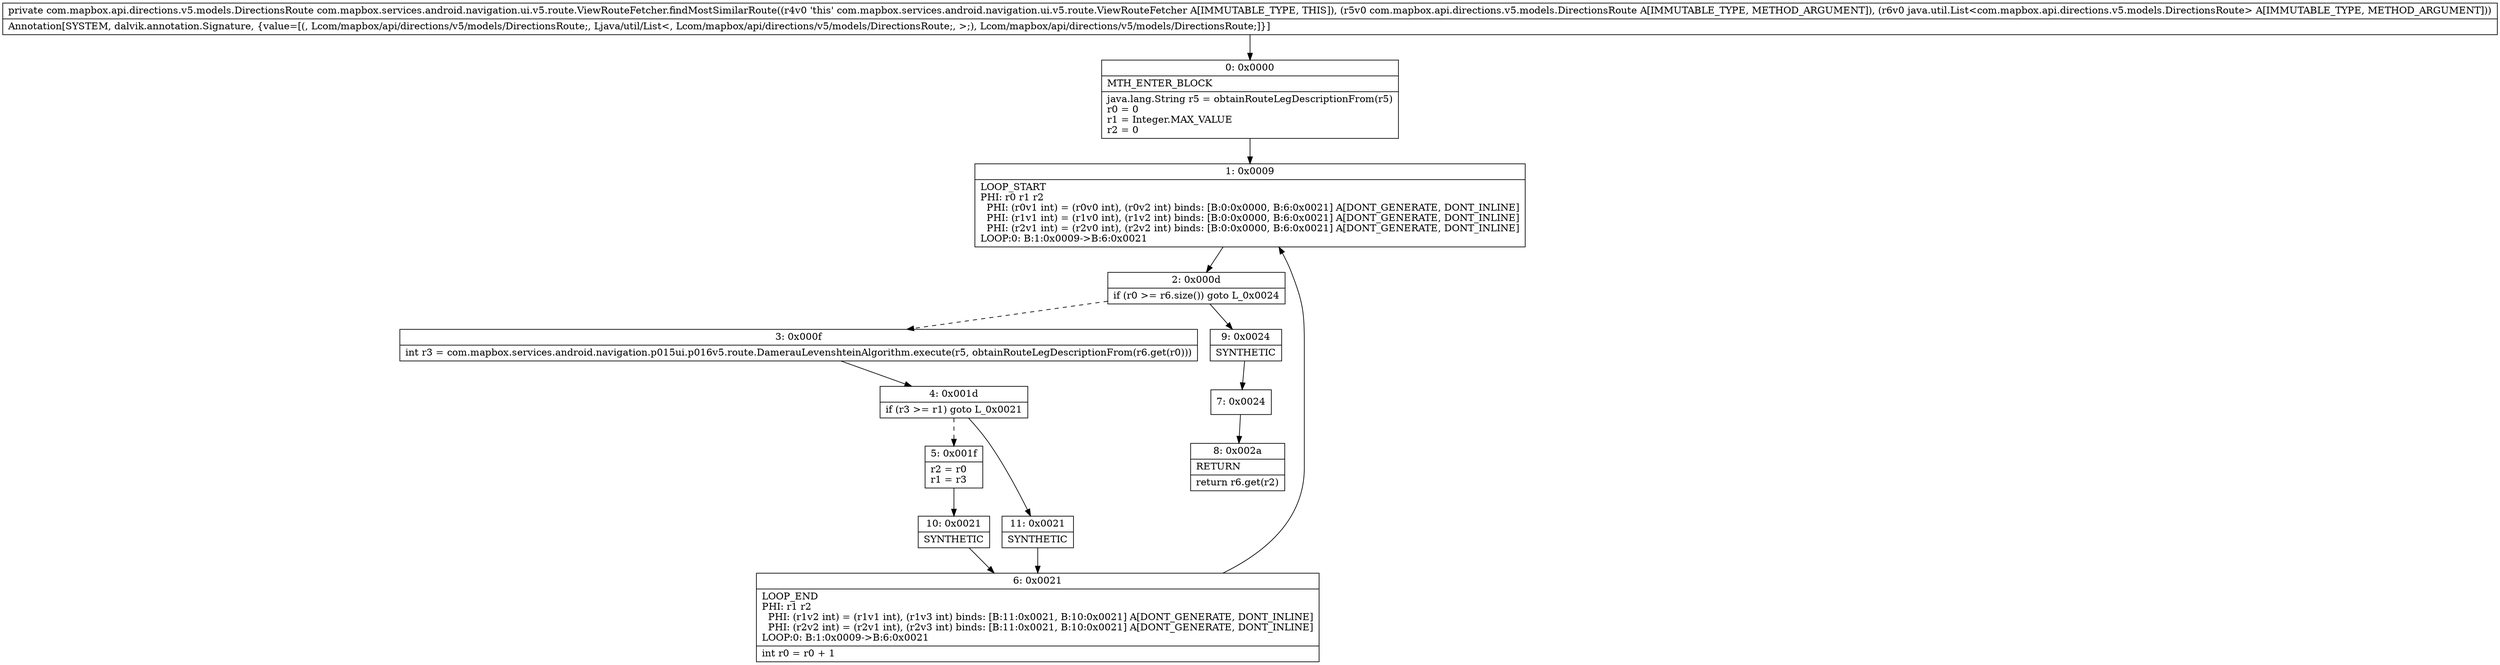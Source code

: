digraph "CFG forcom.mapbox.services.android.navigation.ui.v5.route.ViewRouteFetcher.findMostSimilarRoute(Lcom\/mapbox\/api\/directions\/v5\/models\/DirectionsRoute;Ljava\/util\/List;)Lcom\/mapbox\/api\/directions\/v5\/models\/DirectionsRoute;" {
Node_0 [shape=record,label="{0\:\ 0x0000|MTH_ENTER_BLOCK\l|java.lang.String r5 = obtainRouteLegDescriptionFrom(r5)\lr0 = 0\lr1 = Integer.MAX_VALUE\lr2 = 0\l}"];
Node_1 [shape=record,label="{1\:\ 0x0009|LOOP_START\lPHI: r0 r1 r2 \l  PHI: (r0v1 int) = (r0v0 int), (r0v2 int) binds: [B:0:0x0000, B:6:0x0021] A[DONT_GENERATE, DONT_INLINE]\l  PHI: (r1v1 int) = (r1v0 int), (r1v2 int) binds: [B:0:0x0000, B:6:0x0021] A[DONT_GENERATE, DONT_INLINE]\l  PHI: (r2v1 int) = (r2v0 int), (r2v2 int) binds: [B:0:0x0000, B:6:0x0021] A[DONT_GENERATE, DONT_INLINE]\lLOOP:0: B:1:0x0009\-\>B:6:0x0021\l}"];
Node_2 [shape=record,label="{2\:\ 0x000d|if (r0 \>= r6.size()) goto L_0x0024\l}"];
Node_3 [shape=record,label="{3\:\ 0x000f|int r3 = com.mapbox.services.android.navigation.p015ui.p016v5.route.DamerauLevenshteinAlgorithm.execute(r5, obtainRouteLegDescriptionFrom(r6.get(r0)))\l}"];
Node_4 [shape=record,label="{4\:\ 0x001d|if (r3 \>= r1) goto L_0x0021\l}"];
Node_5 [shape=record,label="{5\:\ 0x001f|r2 = r0\lr1 = r3\l}"];
Node_6 [shape=record,label="{6\:\ 0x0021|LOOP_END\lPHI: r1 r2 \l  PHI: (r1v2 int) = (r1v1 int), (r1v3 int) binds: [B:11:0x0021, B:10:0x0021] A[DONT_GENERATE, DONT_INLINE]\l  PHI: (r2v2 int) = (r2v1 int), (r2v3 int) binds: [B:11:0x0021, B:10:0x0021] A[DONT_GENERATE, DONT_INLINE]\lLOOP:0: B:1:0x0009\-\>B:6:0x0021\l|int r0 = r0 + 1\l}"];
Node_7 [shape=record,label="{7\:\ 0x0024}"];
Node_8 [shape=record,label="{8\:\ 0x002a|RETURN\l|return r6.get(r2)\l}"];
Node_9 [shape=record,label="{9\:\ 0x0024|SYNTHETIC\l}"];
Node_10 [shape=record,label="{10\:\ 0x0021|SYNTHETIC\l}"];
Node_11 [shape=record,label="{11\:\ 0x0021|SYNTHETIC\l}"];
MethodNode[shape=record,label="{private com.mapbox.api.directions.v5.models.DirectionsRoute com.mapbox.services.android.navigation.ui.v5.route.ViewRouteFetcher.findMostSimilarRoute((r4v0 'this' com.mapbox.services.android.navigation.ui.v5.route.ViewRouteFetcher A[IMMUTABLE_TYPE, THIS]), (r5v0 com.mapbox.api.directions.v5.models.DirectionsRoute A[IMMUTABLE_TYPE, METHOD_ARGUMENT]), (r6v0 java.util.List\<com.mapbox.api.directions.v5.models.DirectionsRoute\> A[IMMUTABLE_TYPE, METHOD_ARGUMENT]))  | Annotation[SYSTEM, dalvik.annotation.Signature, \{value=[(, Lcom\/mapbox\/api\/directions\/v5\/models\/DirectionsRoute;, Ljava\/util\/List\<, Lcom\/mapbox\/api\/directions\/v5\/models\/DirectionsRoute;, \>;), Lcom\/mapbox\/api\/directions\/v5\/models\/DirectionsRoute;]\}]\l}"];
MethodNode -> Node_0;
Node_0 -> Node_1;
Node_1 -> Node_2;
Node_2 -> Node_3[style=dashed];
Node_2 -> Node_9;
Node_3 -> Node_4;
Node_4 -> Node_5[style=dashed];
Node_4 -> Node_11;
Node_5 -> Node_10;
Node_6 -> Node_1;
Node_7 -> Node_8;
Node_9 -> Node_7;
Node_10 -> Node_6;
Node_11 -> Node_6;
}

